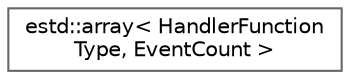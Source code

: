digraph "Graphical Class Hierarchy"
{
 // LATEX_PDF_SIZE
  bgcolor="transparent";
  edge [fontname=Helvetica,fontsize=10,labelfontname=Helvetica,labelfontsize=10];
  node [fontname=Helvetica,fontsize=10,shape=box,height=0.2,width=0.4];
  rankdir="LR";
  Node0 [id="Node000000",label="estd::array\< HandlerFunction\lType, EventCount \>",height=0.2,width=0.4,color="grey40", fillcolor="white", style="filled",URL="$db/d33/classestd_1_1array.html",tooltip=" "];
}
